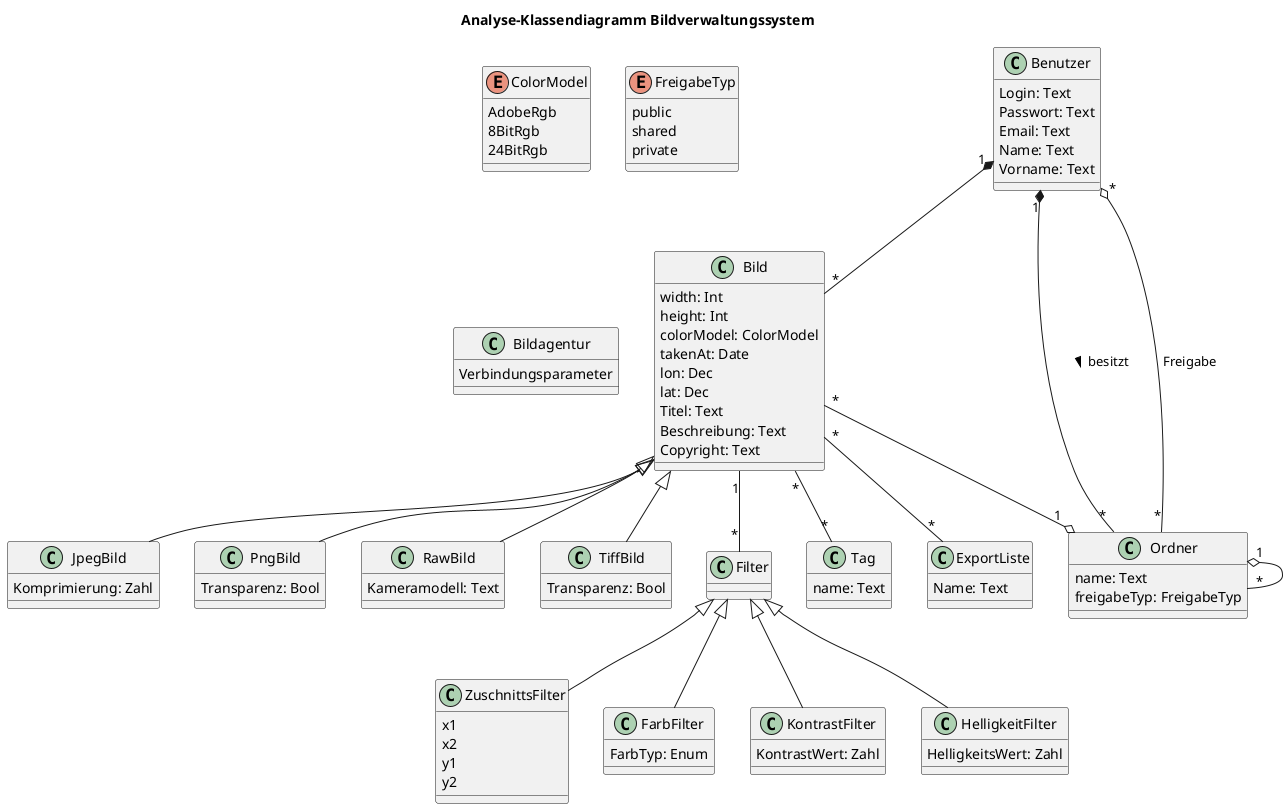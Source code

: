 @startuml
title Analyse-Klassendiagramm Bildverwaltungssystem

class Bild {
    width: Int
    height: Int
    colorModel: ColorModel
    takenAt: Date
    lon: Dec
    lat: Dec
    Titel: Text
    Beschreibung: Text
    Copyright: Text
}

enum ColorModel {
    AdobeRgb
    8BitRgb
    24BitRgb
}

class JpegBild extends Bild {
    Komprimierung: Zahl
}

class PngBild extends Bild {
    Transparenz: Bool
}

class RawBild extends Bild {
    Kameramodell: Text
}

class TiffBild extends Bild {
    Transparenz: Bool
}

class Filter {
}

class ZuschnittsFilter extends Filter {
    x1
    x2
    y1
    y2
}
class FarbFilter extends Filter {
    FarbTyp: Enum
}
class KontrastFilter extends Filter {
    KontrastWert: Zahl
}
class HelligkeitFilter extends Filter {
    HelligkeitsWert: Zahl
}

class Benutzer {
    Login: Text
    Passwort: Text
    Email: Text
    Name: Text
    Vorname: Text
}

class Ordner {
    name: Text
    freigabeTyp: FreigabeTyp
}

enum FreigabeTyp {
    public
    shared
    private
}

class Tag {
    name: Text
}

class Bildagentur {
    Verbindungsparameter
}

class ExportListe {
    Name: Text
}

Ordner "1" o-- "*" Ordner
Bild "*"  --o "1" Ordner
Benutzer "1" *-- "*" Bild
Benutzer "1" *-- "*" Ordner : besitzt >
Benutzer "*" o-- "*" Ordner : Freigabe
Bild "*" -- "*" Tag
Bild "1" -- "*" Filter
Bild "*" -- "*" ExportListe
@enduml
